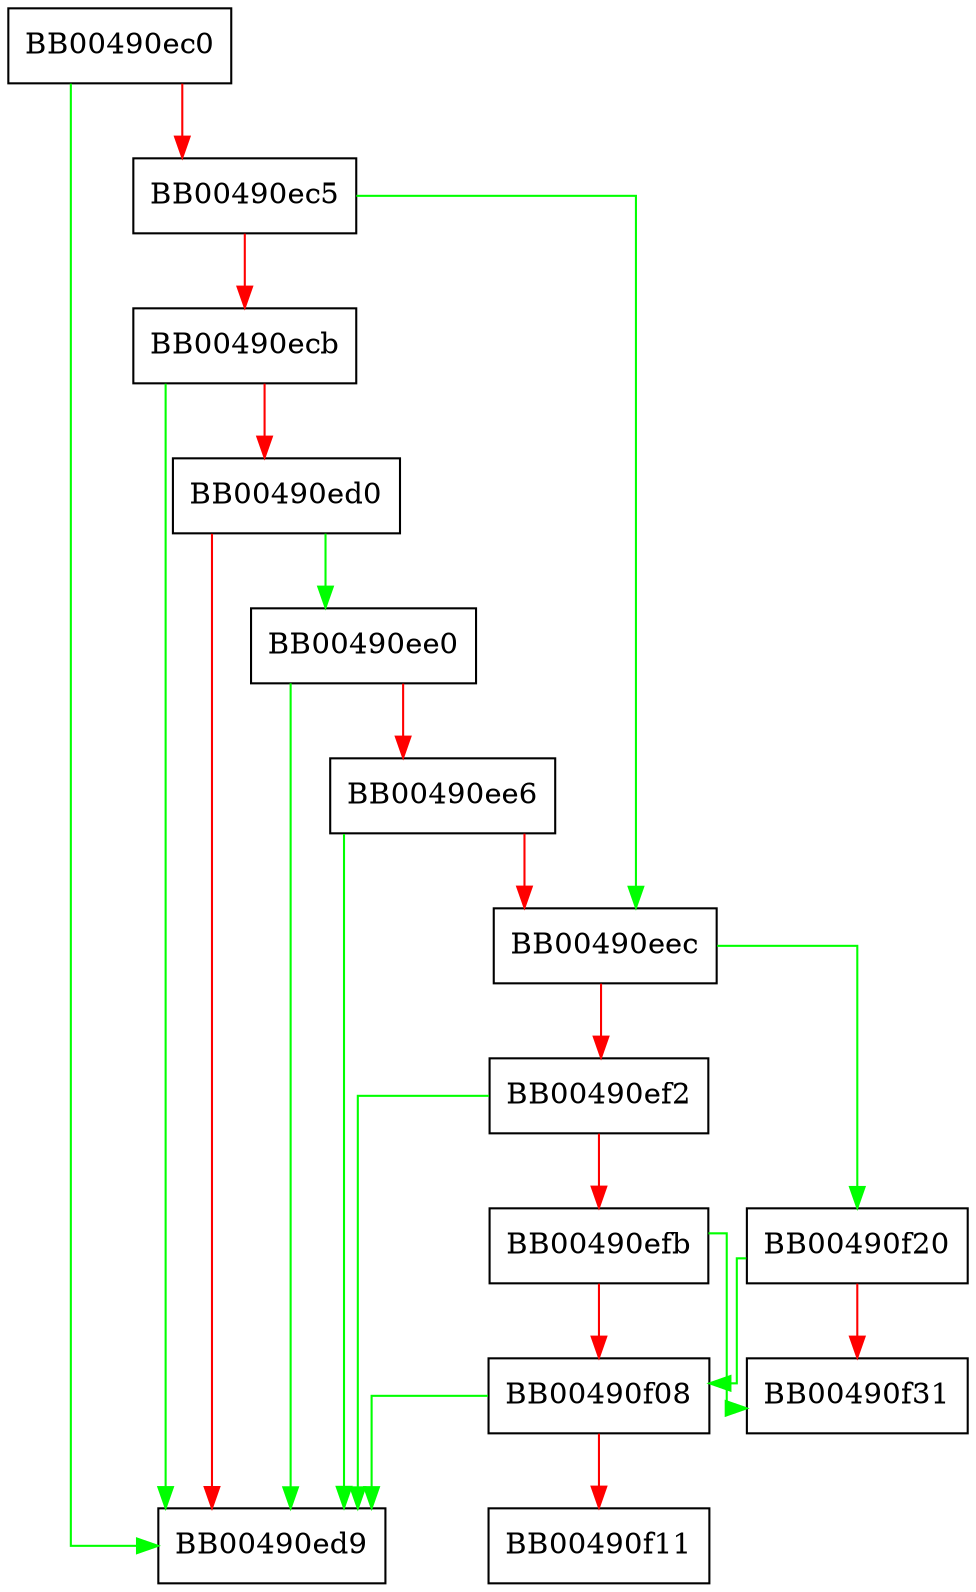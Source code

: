 digraph SSL_set_block_padding_ex {
  node [shape="box"];
  graph [splines=ortho];
  BB00490ec0 -> BB00490ed9 [color="green"];
  BB00490ec0 -> BB00490ec5 [color="red"];
  BB00490ec5 -> BB00490eec [color="green"];
  BB00490ec5 -> BB00490ecb [color="red"];
  BB00490ecb -> BB00490ed9 [color="green"];
  BB00490ecb -> BB00490ed0 [color="red"];
  BB00490ed0 -> BB00490ee0 [color="green"];
  BB00490ed0 -> BB00490ed9 [color="red"];
  BB00490ee0 -> BB00490ed9 [color="green"];
  BB00490ee0 -> BB00490ee6 [color="red"];
  BB00490ee6 -> BB00490ed9 [color="green"];
  BB00490ee6 -> BB00490eec [color="red"];
  BB00490eec -> BB00490f20 [color="green"];
  BB00490eec -> BB00490ef2 [color="red"];
  BB00490ef2 -> BB00490ed9 [color="green"];
  BB00490ef2 -> BB00490efb [color="red"];
  BB00490efb -> BB00490f31 [color="green"];
  BB00490efb -> BB00490f08 [color="red"];
  BB00490f08 -> BB00490ed9 [color="green"];
  BB00490f08 -> BB00490f11 [color="red"];
  BB00490f20 -> BB00490f08 [color="green"];
  BB00490f20 -> BB00490f31 [color="red"];
}
